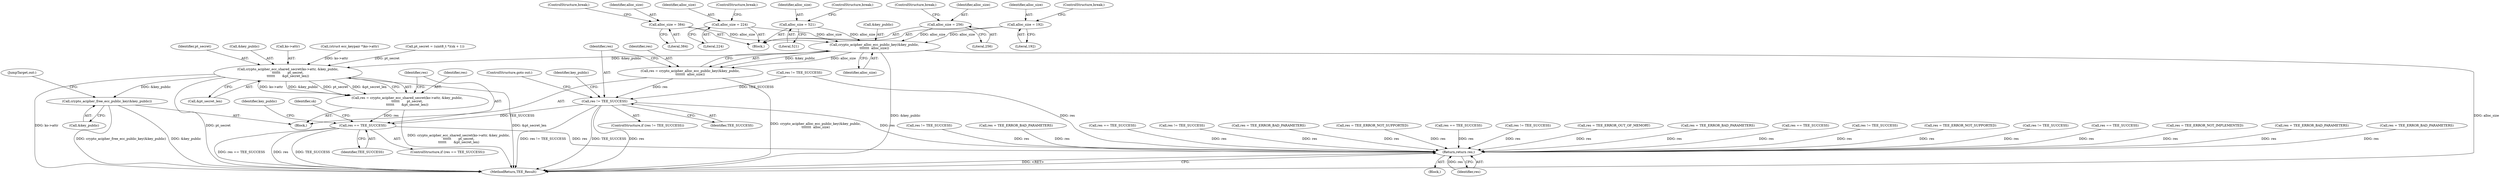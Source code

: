 digraph "0_optee_os_a637243270fc1faae16de059091795c32d86e65e@API" {
"1000426" [label="(Call,crypto_acipher_alloc_ecc_public_key(&key_public,\n\t\t\t\t\t\t\t  alloc_size))"];
"1000395" [label="(Call,alloc_size = 192)"];
"1000410" [label="(Call,alloc_size = 384)"];
"1000400" [label="(Call,alloc_size = 224)"];
"1000415" [label="(Call,alloc_size = 521)"];
"1000405" [label="(Call,alloc_size = 256)"];
"1000424" [label="(Call,res = crypto_acipher_alloc_ecc_public_key(&key_public,\n\t\t\t\t\t\t\t  alloc_size))"];
"1000431" [label="(Call,res != TEE_SUCCESS)"];
"1000514" [label="(Call,res == TEE_SUCCESS)"];
"1000847" [label="(Return,return res;)"];
"1000504" [label="(Call,crypto_acipher_ecc_shared_secret(ko->attr, &key_public,\n\t\t\t\t\t\t       pt_secret,\n\t\t\t\t\t\t       &pt_secret_len))"];
"1000502" [label="(Call,res = crypto_acipher_ecc_shared_secret(ko->attr, &key_public,\n\t\t\t\t\t\t       pt_secret,\n\t\t\t\t\t\t       &pt_secret_len))"];
"1000534" [label="(Call,crypto_acipher_free_ecc_public_key(&key_public))"];
"1000415" [label="(Call,alloc_size = 521)"];
"1000412" [label="(Literal,384)"];
"1000687" [label="(Call,res != TEE_SUCCESS)"];
"1000534" [label="(Call,crypto_acipher_free_ecc_public_key(&key_public))"];
"1000513" [label="(ControlStructure,if (res == TEE_SUCCESS))"];
"1000385" [label="(Call,res = TEE_ERROR_BAD_PARAMETERS)"];
"1000396" [label="(Identifier,alloc_size)"];
"1000405" [label="(Call,alloc_size = 256)"];
"1000427" [label="(Call,&key_public)"];
"1000417" [label="(Literal,521)"];
"1000113" [label="(Block,)"];
"1000408" [label="(ControlStructure,break;)"];
"1000847" [label="(Return,return res;)"];
"1000841" [label="(Call,res = TEE_ERROR_NOT_SUPPORTED)"];
"1000393" [label="(Block,)"];
"1000416" [label="(Identifier,alloc_size)"];
"1000398" [label="(ControlStructure,break;)"];
"1000418" [label="(ControlStructure,break;)"];
"1000407" [label="(Literal,256)"];
"1000622" [label="(Call,res == TEE_SUCCESS)"];
"1000787" [label="(Call,res != TEE_SUCCESS)"];
"1000344" [label="(Call,res = TEE_ERROR_OUT_OF_MEMORY)"];
"1000510" [label="(Identifier,pt_secret)"];
"1000207" [label="(Call,res != TEE_SUCCESS)"];
"1000515" [label="(Identifier,res)"];
"1000255" [label="(Call,res = TEE_ERROR_BAD_PARAMETERS)"];
"1000820" [label="(Call,res == TEE_SUCCESS)"];
"1000194" [label="(Call,res != TEE_SUCCESS)"];
"1000503" [label="(Identifier,res)"];
"1000849" [label="(MethodReturn,TEE_Result)"];
"1000424" [label="(Call,res = crypto_acipher_alloc_ecc_public_key(&key_public,\n\t\t\t\t\t\t\t  alloc_size))"];
"1000402" [label="(Literal,224)"];
"1000228" [label="(Call,res = TEE_ERROR_NOT_SUPPORTED)"];
"1000848" [label="(Identifier,res)"];
"1000425" [label="(Identifier,res)"];
"1000588" [label="(Call,res != TEE_SUCCESS)"];
"1000400" [label="(Call,alloc_size = 224)"];
"1000514" [label="(Call,res == TEE_SUCCESS)"];
"1000430" [label="(ControlStructure,if (res != TEE_SUCCESS))"];
"1000437" [label="(Identifier,key_public)"];
"1000516" [label="(Identifier,TEE_SUCCESS)"];
"1000359" [label="(Block,)"];
"1000504" [label="(Call,crypto_acipher_ecc_shared_secret(ko->attr, &key_public,\n\t\t\t\t\t\t       pt_secret,\n\t\t\t\t\t\t       &pt_secret_len))"];
"1000433" [label="(Identifier,TEE_SUCCESS)"];
"1000502" [label="(Call,res = crypto_acipher_ecc_shared_secret(ko->attr, &key_public,\n\t\t\t\t\t\t       pt_secret,\n\t\t\t\t\t\t       &pt_secret_len))"];
"1000536" [label="(Identifier,key_public)"];
"1000314" [label="(Call,res == TEE_SUCCESS)"];
"1000413" [label="(ControlStructure,break;)"];
"1000431" [label="(Call,res != TEE_SUCCESS)"];
"1000508" [label="(Call,&key_public)"];
"1000401" [label="(Identifier,alloc_size)"];
"1000429" [label="(Identifier,alloc_size)"];
"1000432" [label="(Identifier,res)"];
"1000505" [label="(Call,ko->attr)"];
"1000397" [label="(Literal,192)"];
"1000420" [label="(Call,res = TEE_ERROR_NOT_IMPLEMENTED)"];
"1000698" [label="(Call,res = TEE_ERROR_BAD_PARAMETERS)"];
"1000426" [label="(Call,crypto_acipher_alloc_ecc_public_key(&key_public,\n\t\t\t\t\t\t\t  alloc_size))"];
"1000520" [label="(Identifier,sk)"];
"1000599" [label="(Call,res = TEE_ERROR_BAD_PARAMETERS)"];
"1000180" [label="(Call,res != TEE_SUCCESS)"];
"1000440" [label="(Call,(struct ecc_keypair *)ko->attr)"];
"1000511" [label="(Call,&pt_secret_len)"];
"1000535" [label="(Call,&key_public)"];
"1000490" [label="(Call,pt_secret = (uint8_t *)(sk + 1))"];
"1000410" [label="(Call,alloc_size = 384)"];
"1000434" [label="(ControlStructure,goto out;)"];
"1000844" [label="(JumpTarget,out:)"];
"1000411" [label="(Identifier,alloc_size)"];
"1000406" [label="(Identifier,alloc_size)"];
"1000395" [label="(Call,alloc_size = 192)"];
"1000403" [label="(ControlStructure,break;)"];
"1000798" [label="(Call,res = TEE_ERROR_BAD_PARAMETERS)"];
"1000719" [label="(Call,res == TEE_SUCCESS)"];
"1000426" -> "1000424"  [label="AST: "];
"1000426" -> "1000429"  [label="CFG: "];
"1000427" -> "1000426"  [label="AST: "];
"1000429" -> "1000426"  [label="AST: "];
"1000424" -> "1000426"  [label="CFG: "];
"1000426" -> "1000849"  [label="DDG: &key_public"];
"1000426" -> "1000849"  [label="DDG: alloc_size"];
"1000426" -> "1000424"  [label="DDG: &key_public"];
"1000426" -> "1000424"  [label="DDG: alloc_size"];
"1000395" -> "1000426"  [label="DDG: alloc_size"];
"1000410" -> "1000426"  [label="DDG: alloc_size"];
"1000400" -> "1000426"  [label="DDG: alloc_size"];
"1000415" -> "1000426"  [label="DDG: alloc_size"];
"1000405" -> "1000426"  [label="DDG: alloc_size"];
"1000426" -> "1000504"  [label="DDG: &key_public"];
"1000395" -> "1000393"  [label="AST: "];
"1000395" -> "1000397"  [label="CFG: "];
"1000396" -> "1000395"  [label="AST: "];
"1000397" -> "1000395"  [label="AST: "];
"1000398" -> "1000395"  [label="CFG: "];
"1000410" -> "1000393"  [label="AST: "];
"1000410" -> "1000412"  [label="CFG: "];
"1000411" -> "1000410"  [label="AST: "];
"1000412" -> "1000410"  [label="AST: "];
"1000413" -> "1000410"  [label="CFG: "];
"1000400" -> "1000393"  [label="AST: "];
"1000400" -> "1000402"  [label="CFG: "];
"1000401" -> "1000400"  [label="AST: "];
"1000402" -> "1000400"  [label="AST: "];
"1000403" -> "1000400"  [label="CFG: "];
"1000415" -> "1000393"  [label="AST: "];
"1000415" -> "1000417"  [label="CFG: "];
"1000416" -> "1000415"  [label="AST: "];
"1000417" -> "1000415"  [label="AST: "];
"1000418" -> "1000415"  [label="CFG: "];
"1000405" -> "1000393"  [label="AST: "];
"1000405" -> "1000407"  [label="CFG: "];
"1000406" -> "1000405"  [label="AST: "];
"1000407" -> "1000405"  [label="AST: "];
"1000408" -> "1000405"  [label="CFG: "];
"1000424" -> "1000359"  [label="AST: "];
"1000425" -> "1000424"  [label="AST: "];
"1000432" -> "1000424"  [label="CFG: "];
"1000424" -> "1000849"  [label="DDG: crypto_acipher_alloc_ecc_public_key(&key_public,\n\t\t\t\t\t\t\t  alloc_size)"];
"1000424" -> "1000431"  [label="DDG: res"];
"1000431" -> "1000430"  [label="AST: "];
"1000431" -> "1000433"  [label="CFG: "];
"1000432" -> "1000431"  [label="AST: "];
"1000433" -> "1000431"  [label="AST: "];
"1000434" -> "1000431"  [label="CFG: "];
"1000437" -> "1000431"  [label="CFG: "];
"1000431" -> "1000849"  [label="DDG: res"];
"1000431" -> "1000849"  [label="DDG: res != TEE_SUCCESS"];
"1000431" -> "1000849"  [label="DDG: TEE_SUCCESS"];
"1000207" -> "1000431"  [label="DDG: TEE_SUCCESS"];
"1000431" -> "1000514"  [label="DDG: TEE_SUCCESS"];
"1000431" -> "1000847"  [label="DDG: res"];
"1000514" -> "1000513"  [label="AST: "];
"1000514" -> "1000516"  [label="CFG: "];
"1000515" -> "1000514"  [label="AST: "];
"1000516" -> "1000514"  [label="AST: "];
"1000520" -> "1000514"  [label="CFG: "];
"1000536" -> "1000514"  [label="CFG: "];
"1000514" -> "1000849"  [label="DDG: res == TEE_SUCCESS"];
"1000514" -> "1000849"  [label="DDG: res"];
"1000514" -> "1000849"  [label="DDG: TEE_SUCCESS"];
"1000502" -> "1000514"  [label="DDG: res"];
"1000514" -> "1000847"  [label="DDG: res"];
"1000847" -> "1000113"  [label="AST: "];
"1000847" -> "1000848"  [label="CFG: "];
"1000848" -> "1000847"  [label="AST: "];
"1000849" -> "1000847"  [label="CFG: "];
"1000847" -> "1000849"  [label="DDG: <RET>"];
"1000848" -> "1000847"  [label="DDG: res"];
"1000798" -> "1000847"  [label="DDG: res"];
"1000207" -> "1000847"  [label="DDG: res"];
"1000719" -> "1000847"  [label="DDG: res"];
"1000841" -> "1000847"  [label="DDG: res"];
"1000687" -> "1000847"  [label="DDG: res"];
"1000420" -> "1000847"  [label="DDG: res"];
"1000385" -> "1000847"  [label="DDG: res"];
"1000255" -> "1000847"  [label="DDG: res"];
"1000344" -> "1000847"  [label="DDG: res"];
"1000820" -> "1000847"  [label="DDG: res"];
"1000588" -> "1000847"  [label="DDG: res"];
"1000622" -> "1000847"  [label="DDG: res"];
"1000787" -> "1000847"  [label="DDG: res"];
"1000314" -> "1000847"  [label="DDG: res"];
"1000194" -> "1000847"  [label="DDG: res"];
"1000599" -> "1000847"  [label="DDG: res"];
"1000228" -> "1000847"  [label="DDG: res"];
"1000698" -> "1000847"  [label="DDG: res"];
"1000180" -> "1000847"  [label="DDG: res"];
"1000504" -> "1000502"  [label="AST: "];
"1000504" -> "1000511"  [label="CFG: "];
"1000505" -> "1000504"  [label="AST: "];
"1000508" -> "1000504"  [label="AST: "];
"1000510" -> "1000504"  [label="AST: "];
"1000511" -> "1000504"  [label="AST: "];
"1000502" -> "1000504"  [label="CFG: "];
"1000504" -> "1000849"  [label="DDG: &pt_secret_len"];
"1000504" -> "1000849"  [label="DDG: ko->attr"];
"1000504" -> "1000849"  [label="DDG: pt_secret"];
"1000504" -> "1000502"  [label="DDG: ko->attr"];
"1000504" -> "1000502"  [label="DDG: &key_public"];
"1000504" -> "1000502"  [label="DDG: pt_secret"];
"1000504" -> "1000502"  [label="DDG: &pt_secret_len"];
"1000440" -> "1000504"  [label="DDG: ko->attr"];
"1000490" -> "1000504"  [label="DDG: pt_secret"];
"1000504" -> "1000534"  [label="DDG: &key_public"];
"1000502" -> "1000359"  [label="AST: "];
"1000503" -> "1000502"  [label="AST: "];
"1000515" -> "1000502"  [label="CFG: "];
"1000502" -> "1000849"  [label="DDG: crypto_acipher_ecc_shared_secret(ko->attr, &key_public,\n\t\t\t\t\t\t       pt_secret,\n\t\t\t\t\t\t       &pt_secret_len)"];
"1000534" -> "1000359"  [label="AST: "];
"1000534" -> "1000535"  [label="CFG: "];
"1000535" -> "1000534"  [label="AST: "];
"1000844" -> "1000534"  [label="CFG: "];
"1000534" -> "1000849"  [label="DDG: crypto_acipher_free_ecc_public_key(&key_public)"];
"1000534" -> "1000849"  [label="DDG: &key_public"];
}
